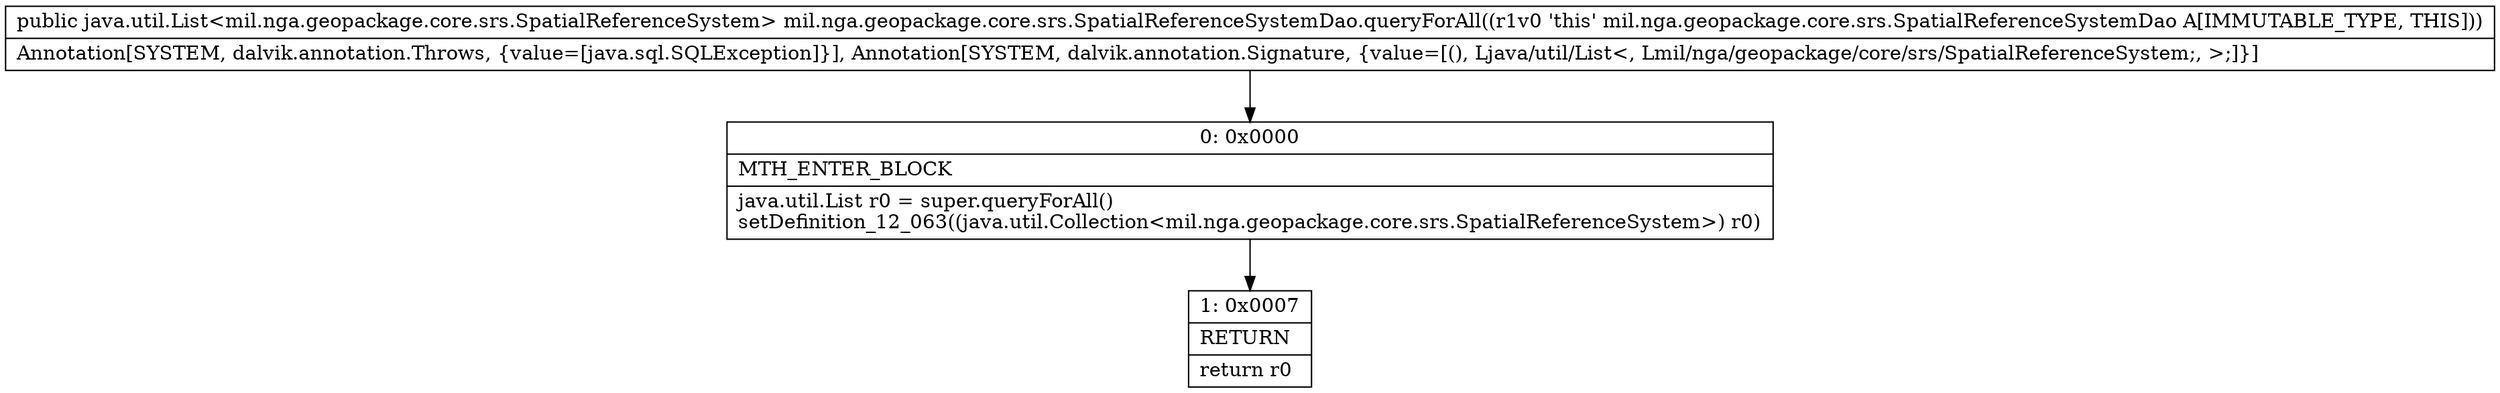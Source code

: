 digraph "CFG formil.nga.geopackage.core.srs.SpatialReferenceSystemDao.queryForAll()Ljava\/util\/List;" {
Node_0 [shape=record,label="{0\:\ 0x0000|MTH_ENTER_BLOCK\l|java.util.List r0 = super.queryForAll()\lsetDefinition_12_063((java.util.Collection\<mil.nga.geopackage.core.srs.SpatialReferenceSystem\>) r0)\l}"];
Node_1 [shape=record,label="{1\:\ 0x0007|RETURN\l|return r0\l}"];
MethodNode[shape=record,label="{public java.util.List\<mil.nga.geopackage.core.srs.SpatialReferenceSystem\> mil.nga.geopackage.core.srs.SpatialReferenceSystemDao.queryForAll((r1v0 'this' mil.nga.geopackage.core.srs.SpatialReferenceSystemDao A[IMMUTABLE_TYPE, THIS]))  | Annotation[SYSTEM, dalvik.annotation.Throws, \{value=[java.sql.SQLException]\}], Annotation[SYSTEM, dalvik.annotation.Signature, \{value=[(), Ljava\/util\/List\<, Lmil\/nga\/geopackage\/core\/srs\/SpatialReferenceSystem;, \>;]\}]\l}"];
MethodNode -> Node_0;
Node_0 -> Node_1;
}

